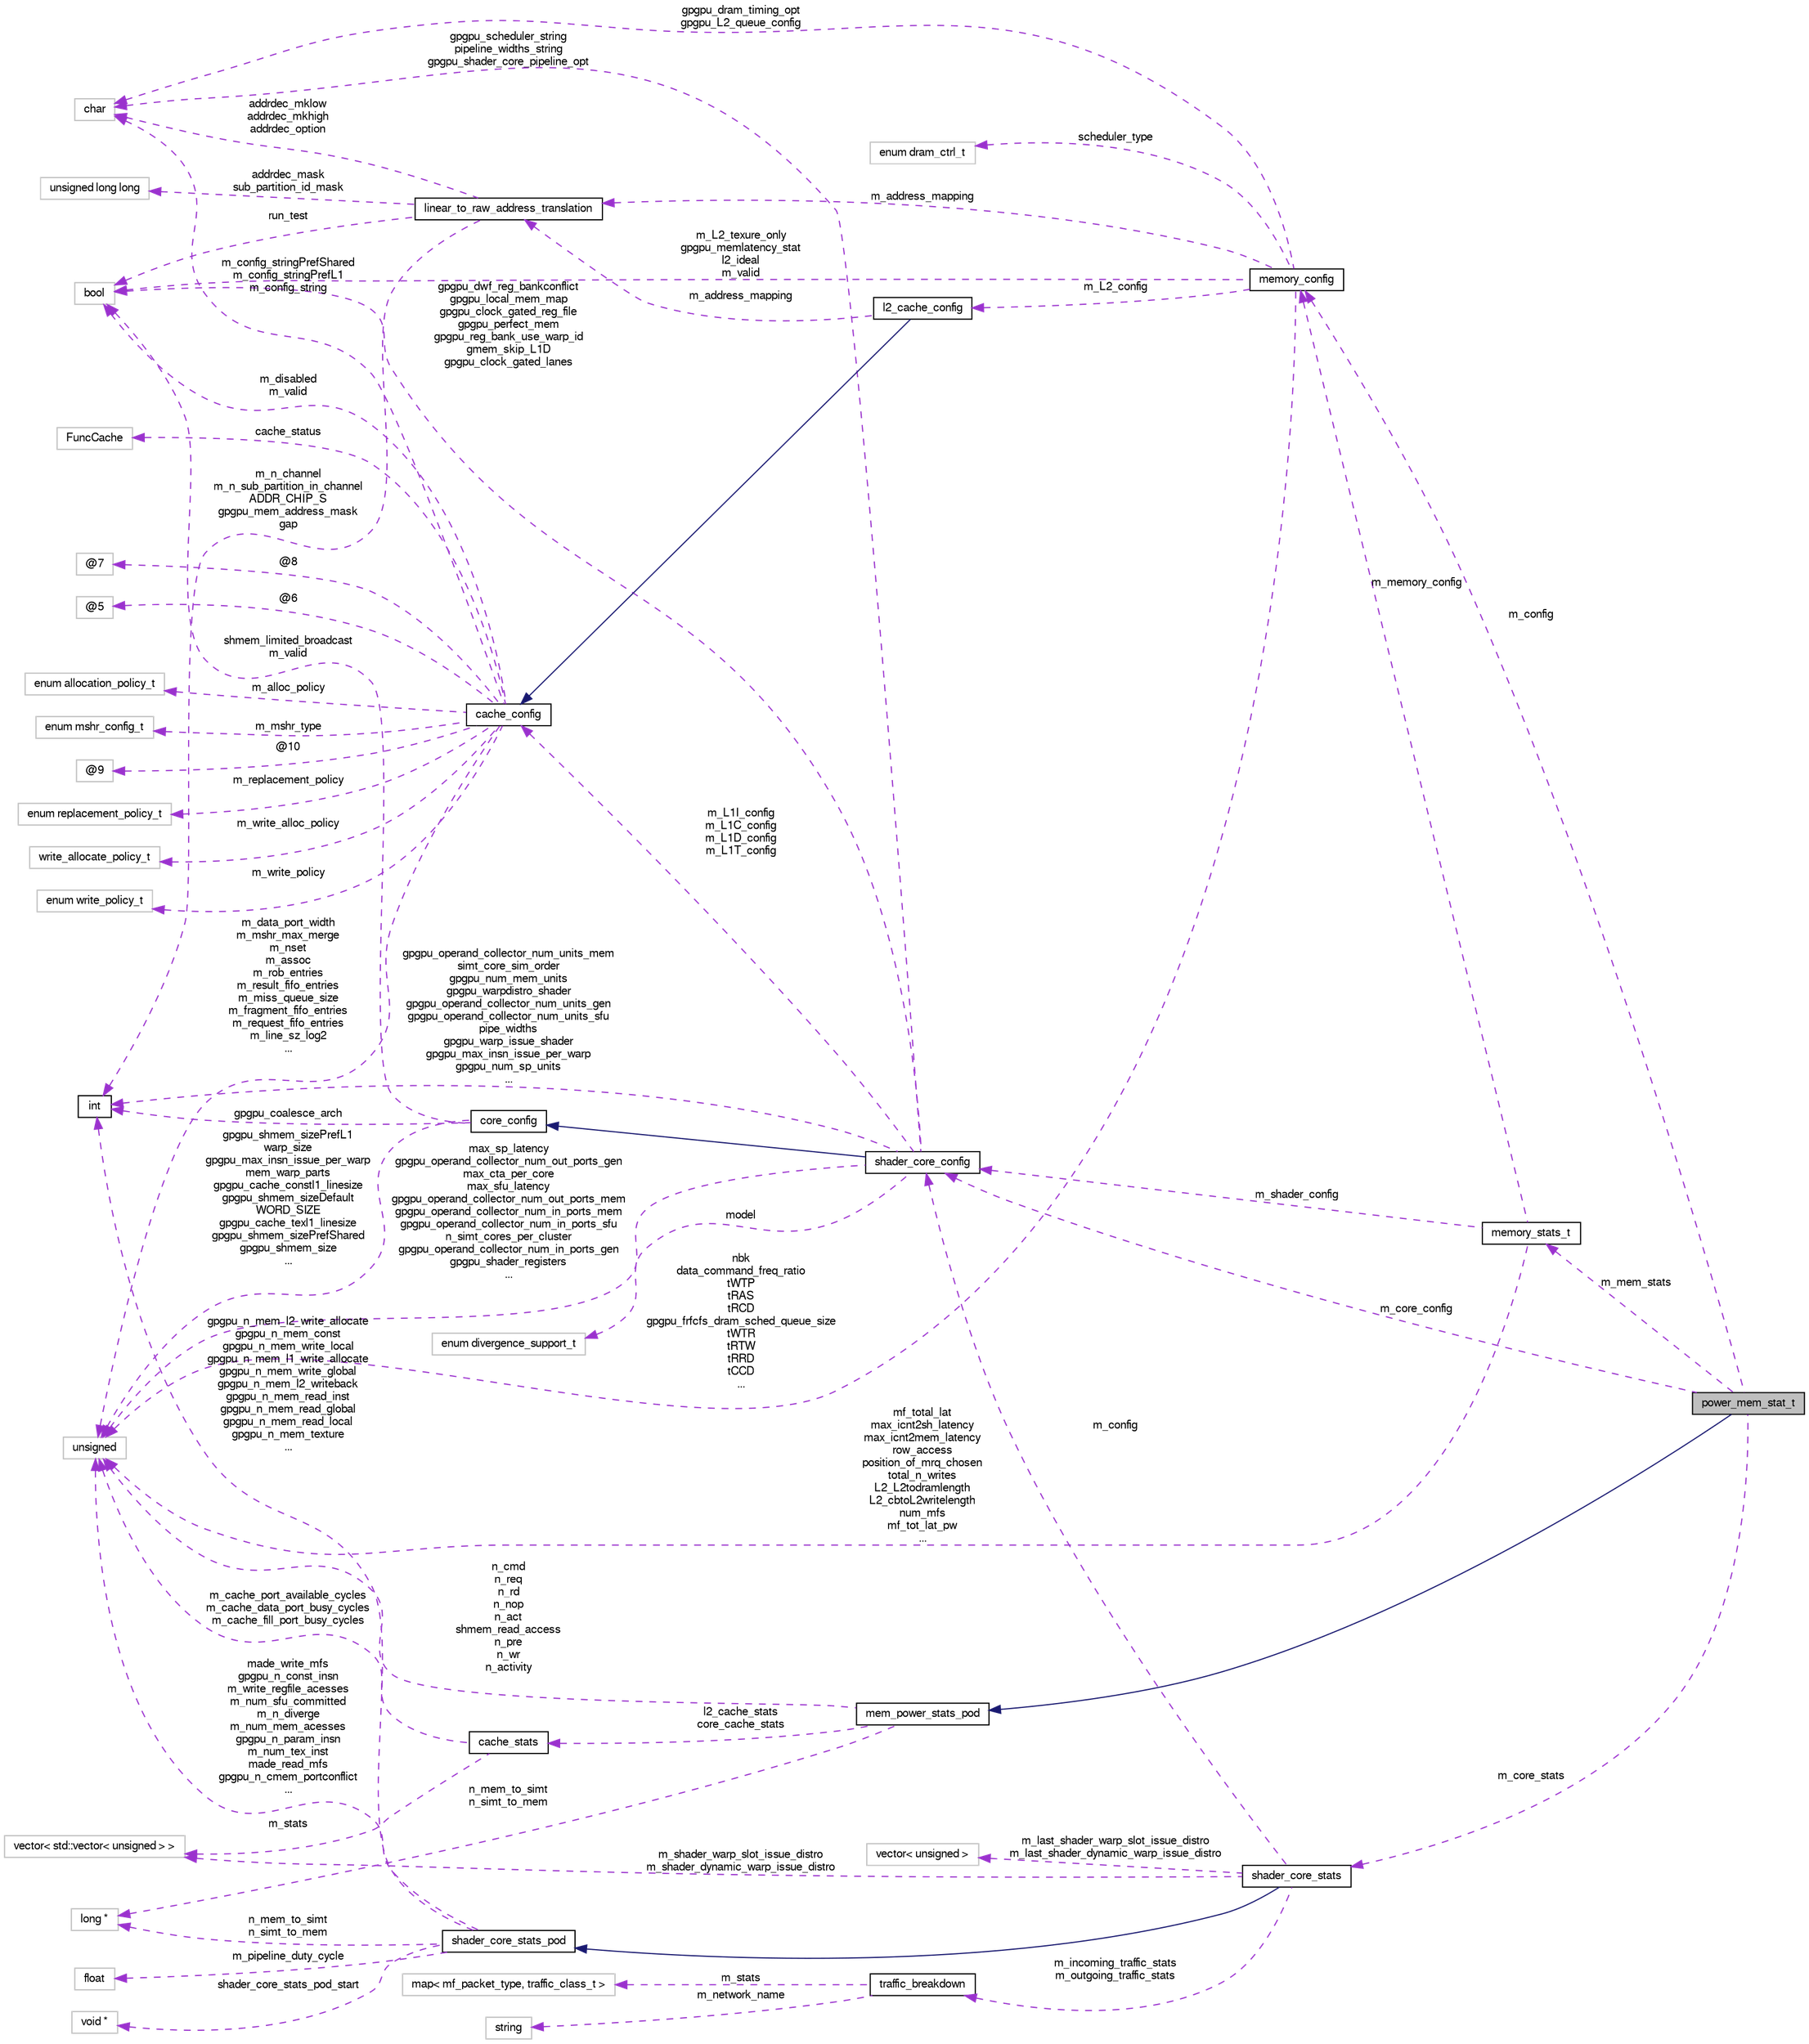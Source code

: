 digraph G
{
  bgcolor="transparent";
  edge [fontname="FreeSans",fontsize="10",labelfontname="FreeSans",labelfontsize="10"];
  node [fontname="FreeSans",fontsize="10",shape=record];
  rankdir=LR;
  Node1 [label="power_mem_stat_t",height=0.2,width=0.4,color="black", fillcolor="grey75", style="filled" fontcolor="black"];
  Node2 -> Node1 [dir=back,color="midnightblue",fontsize="10",style="solid",fontname="FreeSans"];
  Node2 [label="mem_power_stats_pod",height=0.2,width=0.4,color="black",URL="$structmem__power__stats__pod.html"];
  Node3 -> Node2 [dir=back,color="darkorchid3",fontsize="10",style="dashed",label="l2_cache_stats\ncore_cache_stats",fontname="FreeSans"];
  Node3 [label="cache_stats",height=0.2,width=0.4,color="black",URL="$classcache__stats.html"];
  Node4 -> Node3 [dir=back,color="darkorchid3",fontsize="10",style="dashed",label="m_stats",fontname="FreeSans"];
  Node4 [label="vector\< std::vector\< unsigned \> \>",height=0.2,width=0.4,color="grey75"];
  Node5 -> Node3 [dir=back,color="darkorchid3",fontsize="10",style="dashed",label="m_cache_port_available_cycles\nm_cache_data_port_busy_cycles\nm_cache_fill_port_busy_cycles",fontname="FreeSans"];
  Node5 [label="unsigned",height=0.2,width=0.4,color="grey75"];
  Node6 -> Node2 [dir=back,color="darkorchid3",fontsize="10",style="dashed",label="n_mem_to_simt\nn_simt_to_mem",fontname="FreeSans"];
  Node6 [label="long *",height=0.2,width=0.4,color="grey75"];
  Node5 -> Node2 [dir=back,color="darkorchid3",fontsize="10",style="dashed",label="n_cmd\nn_req\nn_rd\nn_nop\nn_act\nshmem_read_access\nn_pre\nn_wr\nn_activity",fontname="FreeSans"];
  Node7 -> Node1 [dir=back,color="darkorchid3",fontsize="10",style="dashed",label="m_core_config",fontname="FreeSans"];
  Node7 [label="shader_core_config",height=0.2,width=0.4,color="black",URL="$structshader__core__config.html"];
  Node8 -> Node7 [dir=back,color="midnightblue",fontsize="10",style="solid",fontname="FreeSans"];
  Node8 [label="core_config",height=0.2,width=0.4,color="black",URL="$structcore__config.html"];
  Node9 -> Node8 [dir=back,color="darkorchid3",fontsize="10",style="dashed",label="gpgpu_coalesce_arch",fontname="FreeSans"];
  Node9 [label="int",height=0.2,width=0.4,color="black",URL="$classint.html"];
  Node10 -> Node8 [dir=back,color="darkorchid3",fontsize="10",style="dashed",label="shmem_limited_broadcast\nm_valid",fontname="FreeSans"];
  Node10 [label="bool",height=0.2,width=0.4,color="grey75"];
  Node5 -> Node8 [dir=back,color="darkorchid3",fontsize="10",style="dashed",label="gpgpu_shmem_sizePrefL1\nwarp_size\ngpgpu_max_insn_issue_per_warp\nmem_warp_parts\ngpgpu_cache_constl1_linesize\ngpgpu_shmem_sizeDefault\nWORD_SIZE\ngpgpu_cache_texl1_linesize\ngpgpu_shmem_sizePrefShared\ngpgpu_shmem_size\n...",fontname="FreeSans"];
  Node11 -> Node7 [dir=back,color="darkorchid3",fontsize="10",style="dashed",label="gpgpu_scheduler_string\npipeline_widths_string\ngpgpu_shader_core_pipeline_opt",fontname="FreeSans"];
  Node11 [label="char",height=0.2,width=0.4,color="grey75"];
  Node12 -> Node7 [dir=back,color="darkorchid3",fontsize="10",style="dashed",label="model",fontname="FreeSans"];
  Node12 [label="enum divergence_support_t",height=0.2,width=0.4,color="grey75"];
  Node9 -> Node7 [dir=back,color="darkorchid3",fontsize="10",style="dashed",label="gpgpu_operand_collector_num_units_mem\nsimt_core_sim_order\ngpgpu_num_mem_units\ngpgpu_warpdistro_shader\ngpgpu_operand_collector_num_units_gen\ngpgpu_operand_collector_num_units_sfu\npipe_widths\ngpgpu_warp_issue_shader\ngpgpu_max_insn_issue_per_warp\ngpgpu_num_sp_units\n...",fontname="FreeSans"];
  Node10 -> Node7 [dir=back,color="darkorchid3",fontsize="10",style="dashed",label="gpgpu_dwf_reg_bankconflict\ngpgpu_local_mem_map\ngpgpu_clock_gated_reg_file\ngpgpu_perfect_mem\ngpgpu_reg_bank_use_warp_id\ngmem_skip_L1D\ngpgpu_clock_gated_lanes",fontname="FreeSans"];
  Node13 -> Node7 [dir=back,color="darkorchid3",fontsize="10",style="dashed",label="m_L1I_config\nm_L1C_config\nm_L1D_config\nm_L1T_config",fontname="FreeSans"];
  Node13 [label="cache_config",height=0.2,width=0.4,color="black",URL="$classcache__config.html"];
  Node11 -> Node13 [dir=back,color="darkorchid3",fontsize="10",style="dashed",label="m_config_stringPrefShared\nm_config_stringPrefL1\nm_config_string",fontname="FreeSans"];
  Node14 -> Node13 [dir=back,color="darkorchid3",fontsize="10",style="dashed",label="m_write_alloc_policy",fontname="FreeSans"];
  Node14 [label="write_allocate_policy_t",height=0.2,width=0.4,color="grey75"];
  Node15 -> Node13 [dir=back,color="darkorchid3",fontsize="10",style="dashed",label="m_write_policy",fontname="FreeSans"];
  Node15 [label="enum write_policy_t",height=0.2,width=0.4,color="grey75"];
  Node10 -> Node13 [dir=back,color="darkorchid3",fontsize="10",style="dashed",label="m_disabled\nm_valid",fontname="FreeSans"];
  Node16 -> Node13 [dir=back,color="darkorchid3",fontsize="10",style="dashed",label="cache_status",fontname="FreeSans"];
  Node16 [label="FuncCache",height=0.2,width=0.4,color="grey75"];
  Node17 -> Node13 [dir=back,color="darkorchid3",fontsize="10",style="dashed",label="@6",fontname="FreeSans"];
  Node17 [label="@5",height=0.2,width=0.4,color="grey75"];
  Node18 -> Node13 [dir=back,color="darkorchid3",fontsize="10",style="dashed",label="m_alloc_policy",fontname="FreeSans"];
  Node18 [label="enum allocation_policy_t",height=0.2,width=0.4,color="grey75"];
  Node19 -> Node13 [dir=back,color="darkorchid3",fontsize="10",style="dashed",label="@8",fontname="FreeSans"];
  Node19 [label="@7",height=0.2,width=0.4,color="grey75"];
  Node20 -> Node13 [dir=back,color="darkorchid3",fontsize="10",style="dashed",label="m_mshr_type",fontname="FreeSans"];
  Node20 [label="enum mshr_config_t",height=0.2,width=0.4,color="grey75"];
  Node5 -> Node13 [dir=back,color="darkorchid3",fontsize="10",style="dashed",label="m_data_port_width\nm_mshr_max_merge\nm_nset\nm_assoc\nm_rob_entries\nm_result_fifo_entries\nm_miss_queue_size\nm_fragment_fifo_entries\nm_request_fifo_entries\nm_line_sz_log2\n...",fontname="FreeSans"];
  Node21 -> Node13 [dir=back,color="darkorchid3",fontsize="10",style="dashed",label="@10",fontname="FreeSans"];
  Node21 [label="@9",height=0.2,width=0.4,color="grey75"];
  Node22 -> Node13 [dir=back,color="darkorchid3",fontsize="10",style="dashed",label="m_replacement_policy",fontname="FreeSans"];
  Node22 [label="enum replacement_policy_t",height=0.2,width=0.4,color="grey75"];
  Node5 -> Node7 [dir=back,color="darkorchid3",fontsize="10",style="dashed",label="max_sp_latency\ngpgpu_operand_collector_num_out_ports_gen\nmax_cta_per_core\nmax_sfu_latency\ngpgpu_operand_collector_num_out_ports_mem\ngpgpu_operand_collector_num_in_ports_mem\ngpgpu_operand_collector_num_in_ports_sfu\nn_simt_cores_per_cluster\ngpgpu_operand_collector_num_in_ports_gen\ngpgpu_shader_registers\n...",fontname="FreeSans"];
  Node23 -> Node1 [dir=back,color="darkorchid3",fontsize="10",style="dashed",label="m_config",fontname="FreeSans"];
  Node23 [label="memory_config",height=0.2,width=0.4,color="black",URL="$structmemory__config.html"];
  Node24 -> Node23 [dir=back,color="darkorchid3",fontsize="10",style="dashed",label="scheduler_type",fontname="FreeSans"];
  Node24 [label="enum dram_ctrl_t",height=0.2,width=0.4,color="grey75"];
  Node11 -> Node23 [dir=back,color="darkorchid3",fontsize="10",style="dashed",label="gpgpu_dram_timing_opt\ngpgpu_L2_queue_config",fontname="FreeSans"];
  Node10 -> Node23 [dir=back,color="darkorchid3",fontsize="10",style="dashed",label="m_L2_texure_only\ngpgpu_memlatency_stat\nl2_ideal\nm_valid",fontname="FreeSans"];
  Node5 -> Node23 [dir=back,color="darkorchid3",fontsize="10",style="dashed",label="nbk\ndata_command_freq_ratio\ntWTP\ntRAS\ntRCD\ngpgpu_frfcfs_dram_sched_queue_size\ntWTR\ntRTW\ntRRD\ntCCD\n...",fontname="FreeSans"];
  Node25 -> Node23 [dir=back,color="darkorchid3",fontsize="10",style="dashed",label="m_address_mapping",fontname="FreeSans"];
  Node25 [label="linear_to_raw_address_translation",height=0.2,width=0.4,color="black",URL="$classlinear__to__raw__address__translation.html"];
  Node26 -> Node25 [dir=back,color="darkorchid3",fontsize="10",style="dashed",label="addrdec_mask\nsub_partition_id_mask",fontname="FreeSans"];
  Node26 [label="unsigned long long",height=0.2,width=0.4,color="grey75"];
  Node11 -> Node25 [dir=back,color="darkorchid3",fontsize="10",style="dashed",label="addrdec_mklow\naddrdec_mkhigh\naddrdec_option",fontname="FreeSans"];
  Node9 -> Node25 [dir=back,color="darkorchid3",fontsize="10",style="dashed",label="m_n_channel\nm_n_sub_partition_in_channel\nADDR_CHIP_S\ngpgpu_mem_address_mask\ngap",fontname="FreeSans"];
  Node10 -> Node25 [dir=back,color="darkorchid3",fontsize="10",style="dashed",label="run_test",fontname="FreeSans"];
  Node27 -> Node23 [dir=back,color="darkorchid3",fontsize="10",style="dashed",label="m_L2_config",fontname="FreeSans"];
  Node27 [label="l2_cache_config",height=0.2,width=0.4,color="black",URL="$classl2__cache__config.html"];
  Node13 -> Node27 [dir=back,color="midnightblue",fontsize="10",style="solid",fontname="FreeSans"];
  Node25 -> Node27 [dir=back,color="darkorchid3",fontsize="10",style="dashed",label="m_address_mapping",fontname="FreeSans"];
  Node28 -> Node1 [dir=back,color="darkorchid3",fontsize="10",style="dashed",label="m_core_stats",fontname="FreeSans"];
  Node28 [label="shader_core_stats",height=0.2,width=0.4,color="black",URL="$classshader__core__stats.html"];
  Node29 -> Node28 [dir=back,color="midnightblue",fontsize="10",style="solid",fontname="FreeSans"];
  Node29 [label="shader_core_stats_pod",height=0.2,width=0.4,color="black",URL="$structshader__core__stats__pod.html"];
  Node30 -> Node29 [dir=back,color="darkorchid3",fontsize="10",style="dashed",label="m_pipeline_duty_cycle",fontname="FreeSans"];
  Node30 [label="float",height=0.2,width=0.4,color="grey75"];
  Node6 -> Node29 [dir=back,color="darkorchid3",fontsize="10",style="dashed",label="n_mem_to_simt\nn_simt_to_mem",fontname="FreeSans"];
  Node9 -> Node29 [dir=back,color="darkorchid3",fontsize="10",style="dashed",label="gpgpu_n_mem_l2_write_allocate\ngpgpu_n_mem_const\ngpgpu_n_mem_write_local\ngpgpu_n_mem_l1_write_allocate\ngpgpu_n_mem_write_global\ngpgpu_n_mem_l2_writeback\ngpgpu_n_mem_read_inst\ngpgpu_n_mem_read_global\ngpgpu_n_mem_read_local\ngpgpu_n_mem_texture\n...",fontname="FreeSans"];
  Node5 -> Node29 [dir=back,color="darkorchid3",fontsize="10",style="dashed",label="made_write_mfs\ngpgpu_n_const_insn\nm_write_regfile_acesses\nm_num_sfu_committed\nm_n_diverge\nm_num_mem_acesses\ngpgpu_n_param_insn\nm_num_tex_inst\nmade_read_mfs\ngpgpu_n_cmem_portconflict\n...",fontname="FreeSans"];
  Node31 -> Node29 [dir=back,color="darkorchid3",fontsize="10",style="dashed",label="shader_core_stats_pod_start",fontname="FreeSans"];
  Node31 [label="void *",height=0.2,width=0.4,color="grey75"];
  Node32 -> Node28 [dir=back,color="darkorchid3",fontsize="10",style="dashed",label="m_incoming_traffic_stats\nm_outgoing_traffic_stats",fontname="FreeSans"];
  Node32 [label="traffic_breakdown",height=0.2,width=0.4,color="black",URL="$classtraffic__breakdown.html"];
  Node33 -> Node32 [dir=back,color="darkorchid3",fontsize="10",style="dashed",label="m_stats",fontname="FreeSans"];
  Node33 [label="map\< mf_packet_type, traffic_class_t \>",height=0.2,width=0.4,color="grey75"];
  Node34 -> Node32 [dir=back,color="darkorchid3",fontsize="10",style="dashed",label="m_network_name",fontname="FreeSans"];
  Node34 [label="string",height=0.2,width=0.4,color="grey75"];
  Node7 -> Node28 [dir=back,color="darkorchid3",fontsize="10",style="dashed",label="m_config",fontname="FreeSans"];
  Node35 -> Node28 [dir=back,color="darkorchid3",fontsize="10",style="dashed",label="m_last_shader_warp_slot_issue_distro\nm_last_shader_dynamic_warp_issue_distro",fontname="FreeSans"];
  Node35 [label="vector\< unsigned \>",height=0.2,width=0.4,color="grey75"];
  Node4 -> Node28 [dir=back,color="darkorchid3",fontsize="10",style="dashed",label="m_shader_warp_slot_issue_distro\nm_shader_dynamic_warp_issue_distro",fontname="FreeSans"];
  Node36 -> Node1 [dir=back,color="darkorchid3",fontsize="10",style="dashed",label="m_mem_stats",fontname="FreeSans"];
  Node36 [label="memory_stats_t",height=0.2,width=0.4,color="black",URL="$classmemory__stats__t.html"];
  Node7 -> Node36 [dir=back,color="darkorchid3",fontsize="10",style="dashed",label="m_shader_config",fontname="FreeSans"];
  Node23 -> Node36 [dir=back,color="darkorchid3",fontsize="10",style="dashed",label="m_memory_config",fontname="FreeSans"];
  Node5 -> Node36 [dir=back,color="darkorchid3",fontsize="10",style="dashed",label="mf_total_lat\nmax_icnt2sh_latency\nmax_icnt2mem_latency\nrow_access\nposition_of_mrq_chosen\ntotal_n_writes\nL2_L2todramlength\nL2_cbtoL2writelength\nnum_mfs\nmf_tot_lat_pw\n...",fontname="FreeSans"];
}
